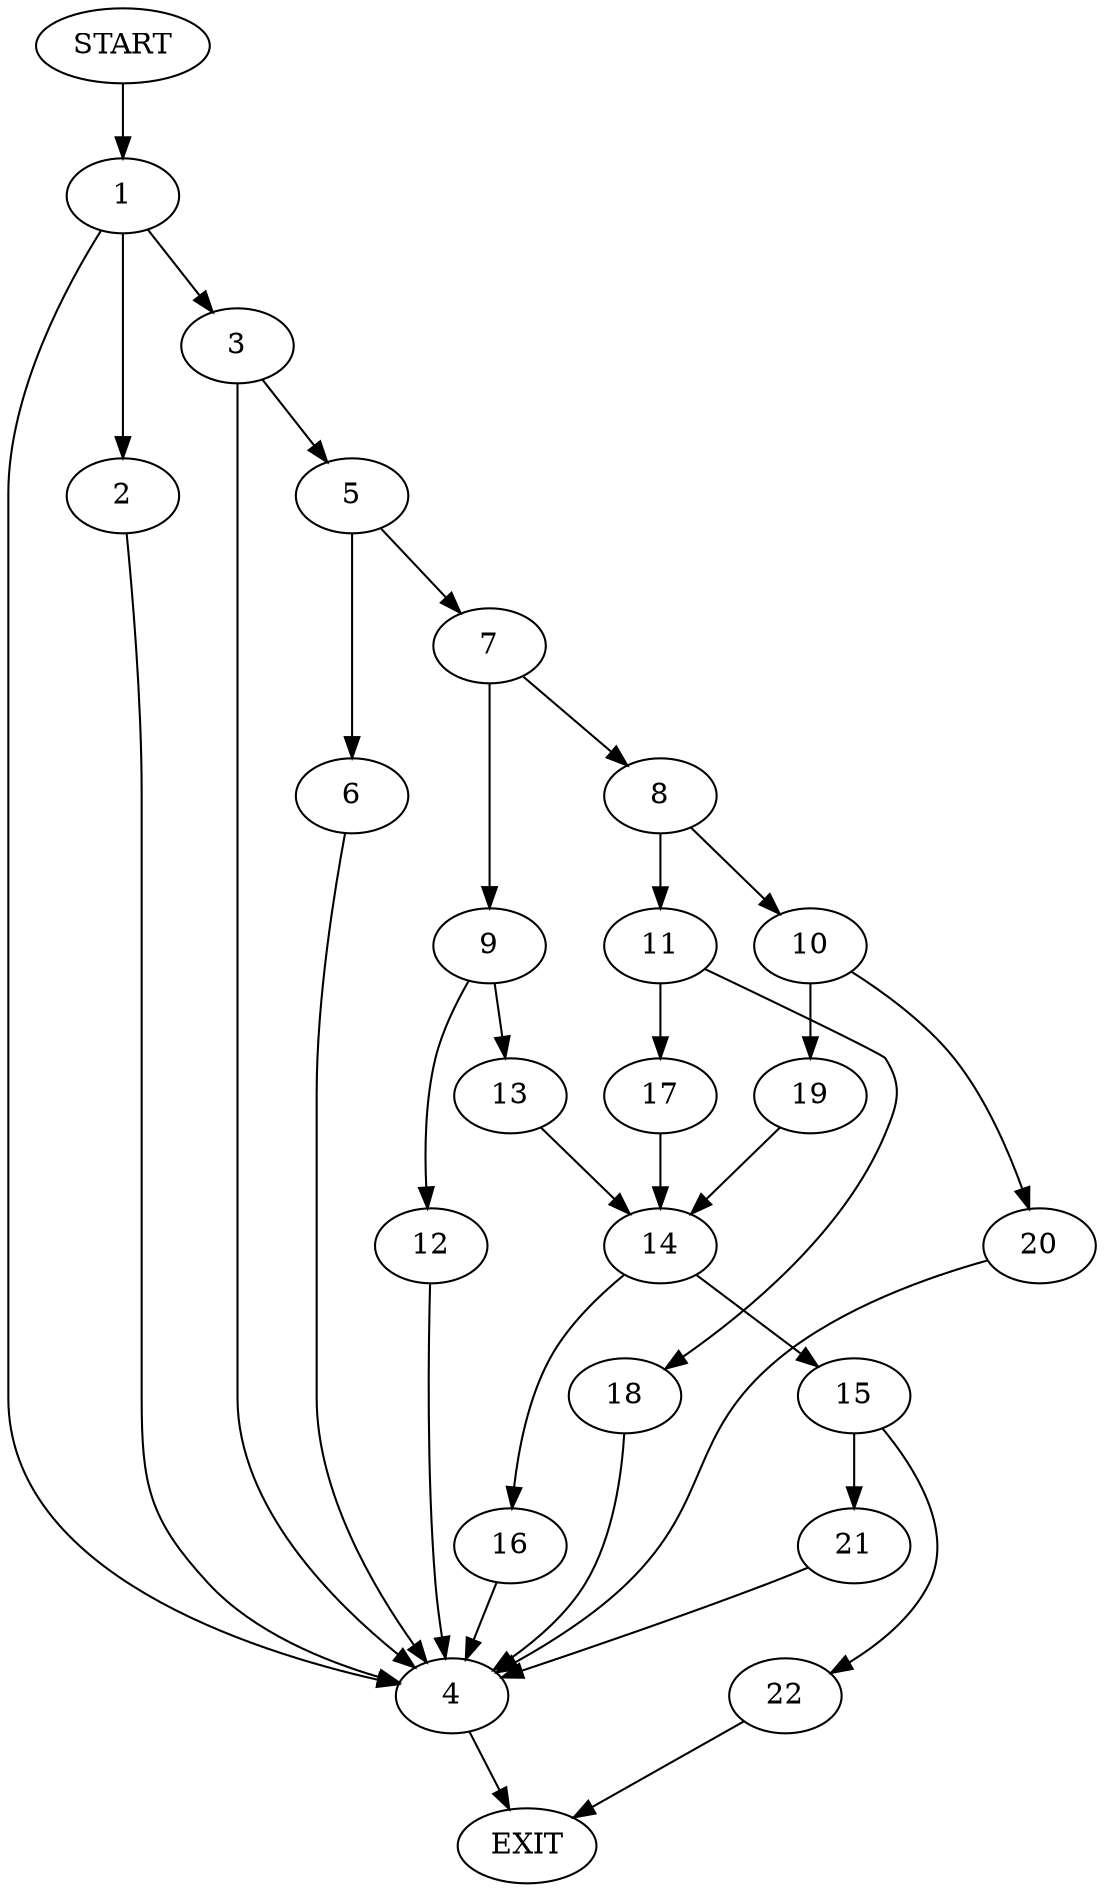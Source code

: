 digraph {
0 [label="START"]
23 [label="EXIT"]
0 -> 1
1 -> 2
1 -> 3
1 -> 4
4 -> 23
2 -> 4
3 -> 5
3 -> 4
5 -> 6
5 -> 7
7 -> 8
7 -> 9
6 -> 4
8 -> 10
8 -> 11
9 -> 12
9 -> 13
12 -> 4
13 -> 14
14 -> 15
14 -> 16
11 -> 17
11 -> 18
10 -> 19
10 -> 20
18 -> 4
17 -> 14
19 -> 14
20 -> 4
16 -> 4
15 -> 21
15 -> 22
22 -> 23
21 -> 4
}
